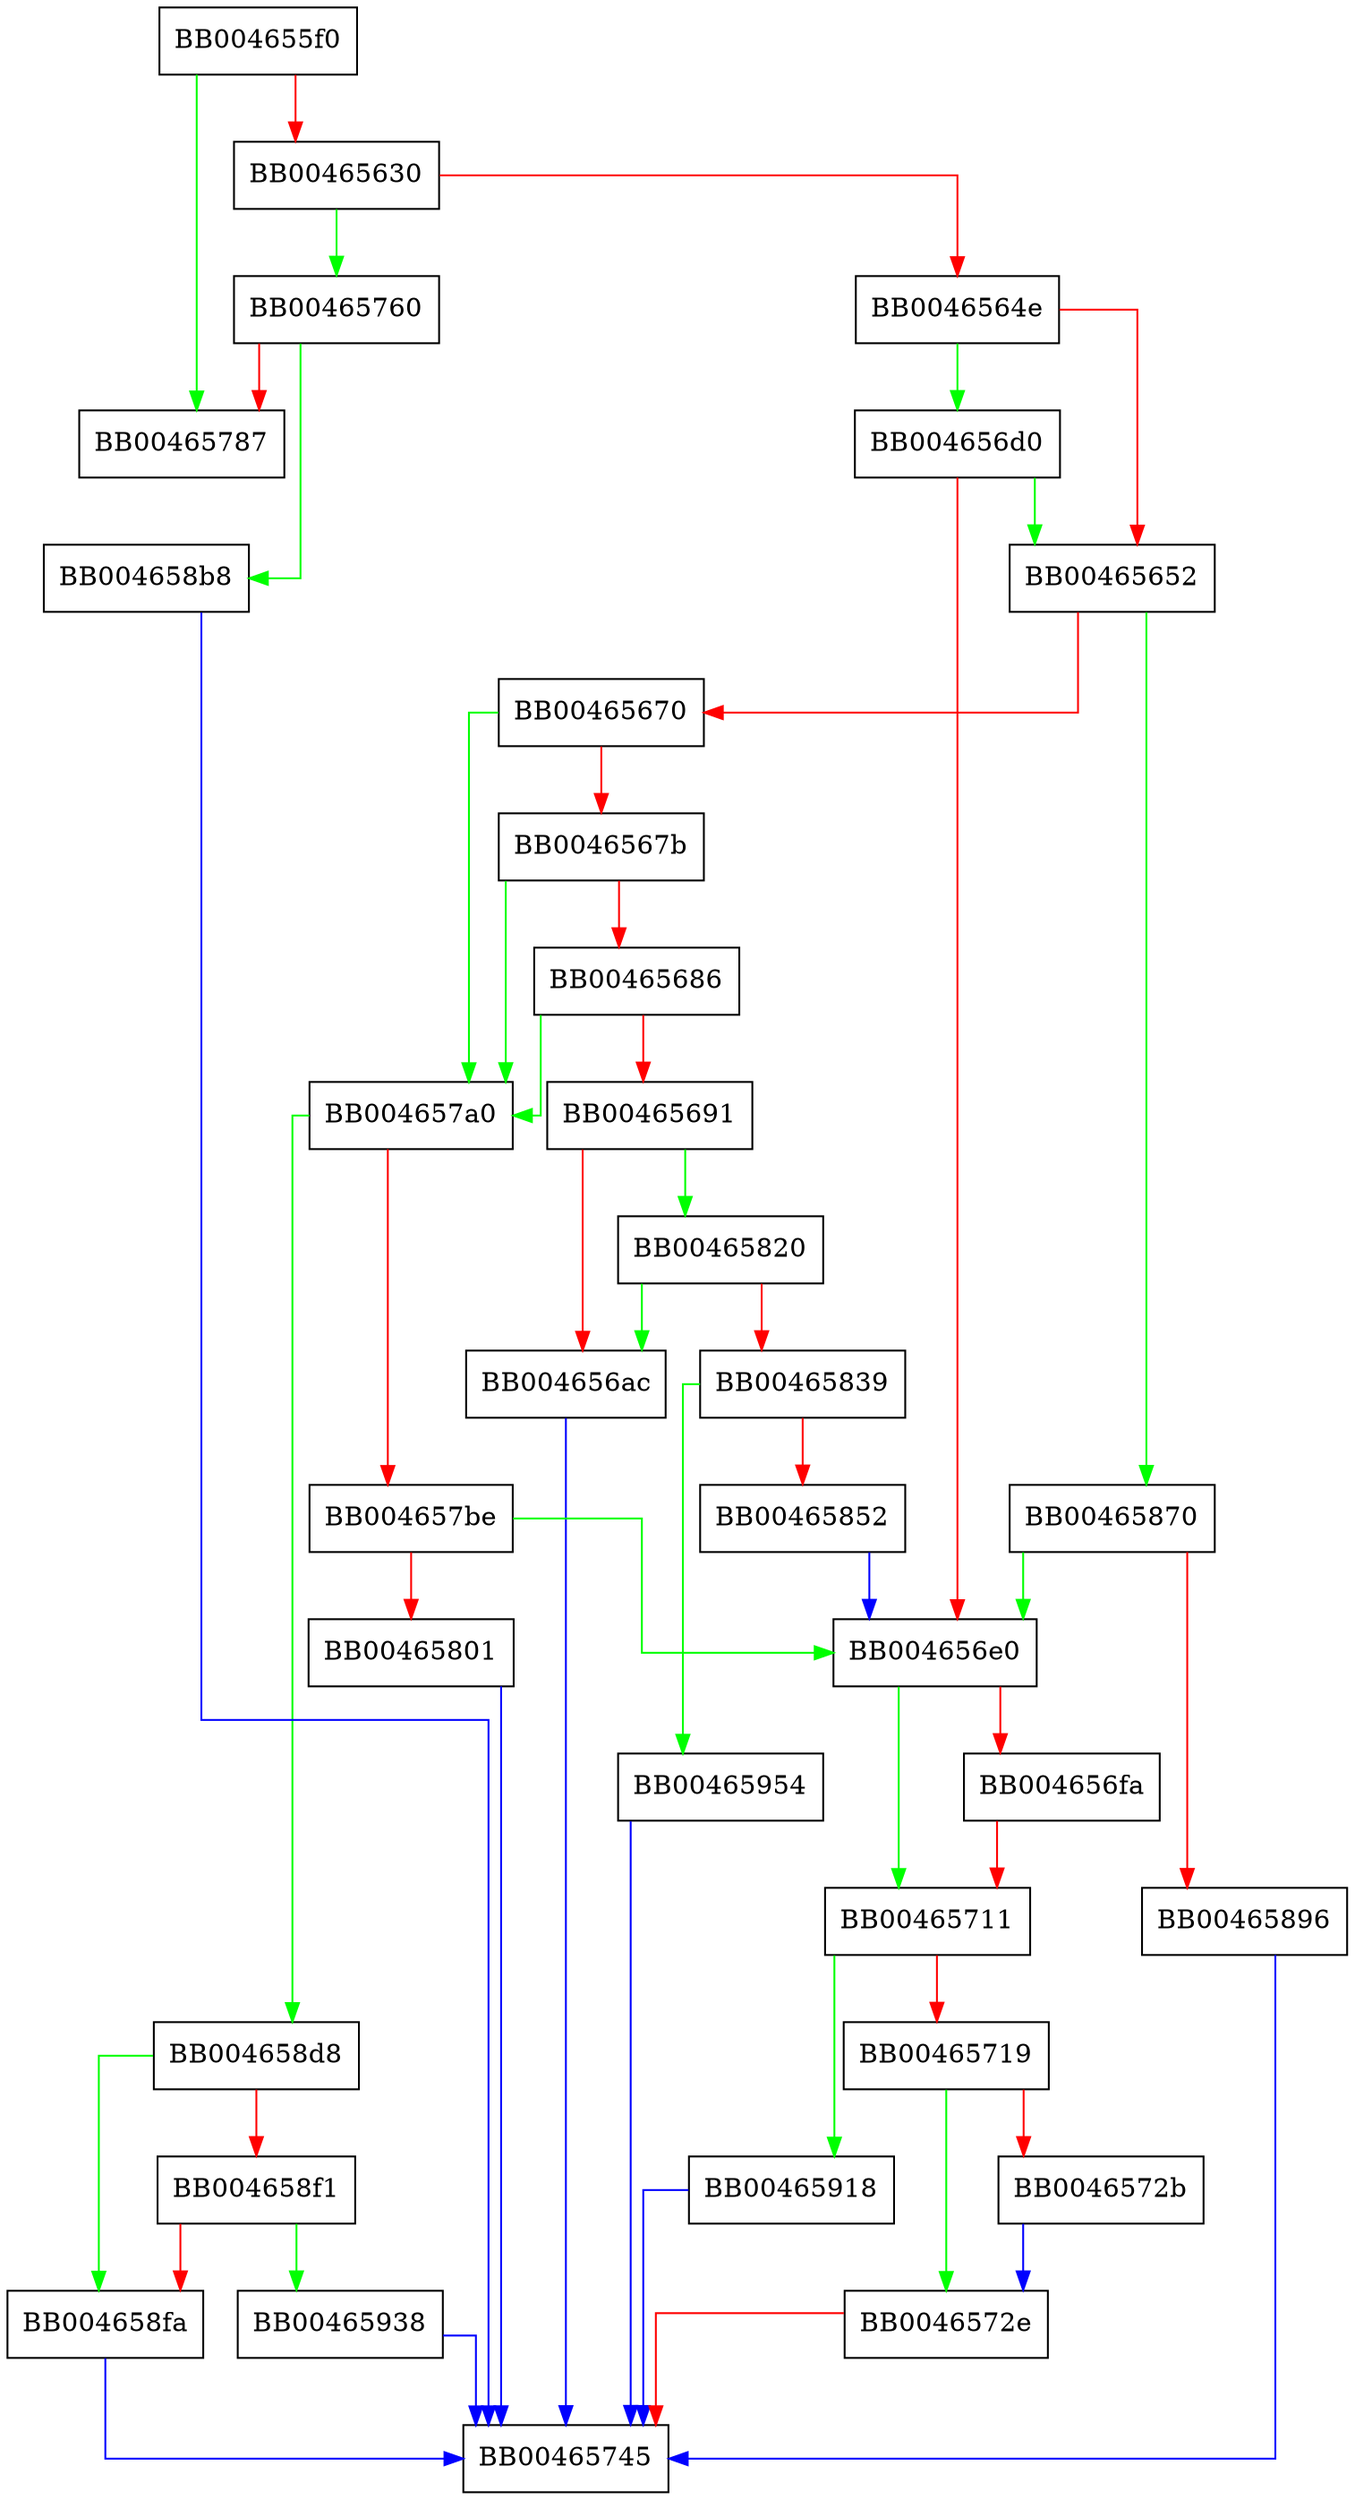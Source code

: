digraph app_get_pass {
  node [shape="box"];
  graph [splines=ortho];
  BB004655f0 -> BB00465787 [color="green"];
  BB004655f0 -> BB00465630 [color="red"];
  BB00465630 -> BB00465760 [color="green"];
  BB00465630 -> BB0046564e [color="red"];
  BB0046564e -> BB004656d0 [color="green"];
  BB0046564e -> BB00465652 [color="red"];
  BB00465652 -> BB00465870 [color="green"];
  BB00465652 -> BB00465670 [color="red"];
  BB00465670 -> BB004657a0 [color="green"];
  BB00465670 -> BB0046567b [color="red"];
  BB0046567b -> BB004657a0 [color="green"];
  BB0046567b -> BB00465686 [color="red"];
  BB00465686 -> BB004657a0 [color="green"];
  BB00465686 -> BB00465691 [color="red"];
  BB00465691 -> BB00465820 [color="green"];
  BB00465691 -> BB004656ac [color="red"];
  BB004656ac -> BB00465745 [color="blue"];
  BB004656d0 -> BB00465652 [color="green"];
  BB004656d0 -> BB004656e0 [color="red"];
  BB004656e0 -> BB00465711 [color="green"];
  BB004656e0 -> BB004656fa [color="red"];
  BB004656fa -> BB00465711 [color="red"];
  BB00465711 -> BB00465918 [color="green"];
  BB00465711 -> BB00465719 [color="red"];
  BB00465719 -> BB0046572e [color="green"];
  BB00465719 -> BB0046572b [color="red"];
  BB0046572b -> BB0046572e [color="blue"];
  BB0046572e -> BB00465745 [color="red"];
  BB00465760 -> BB004658b8 [color="green"];
  BB00465760 -> BB00465787 [color="red"];
  BB004657a0 -> BB004658d8 [color="green"];
  BB004657a0 -> BB004657be [color="red"];
  BB004657be -> BB004656e0 [color="green"];
  BB004657be -> BB00465801 [color="red"];
  BB00465801 -> BB00465745 [color="blue"];
  BB00465820 -> BB004656ac [color="green"];
  BB00465820 -> BB00465839 [color="red"];
  BB00465839 -> BB00465954 [color="green"];
  BB00465839 -> BB00465852 [color="red"];
  BB00465852 -> BB004656e0 [color="blue"];
  BB00465870 -> BB004656e0 [color="green"];
  BB00465870 -> BB00465896 [color="red"];
  BB00465896 -> BB00465745 [color="blue"];
  BB004658b8 -> BB00465745 [color="blue"];
  BB004658d8 -> BB004658fa [color="green"];
  BB004658d8 -> BB004658f1 [color="red"];
  BB004658f1 -> BB00465938 [color="green"];
  BB004658f1 -> BB004658fa [color="red"];
  BB004658fa -> BB00465745 [color="blue"];
  BB00465918 -> BB00465745 [color="blue"];
  BB00465938 -> BB00465745 [color="blue"];
  BB00465954 -> BB00465745 [color="blue"];
}